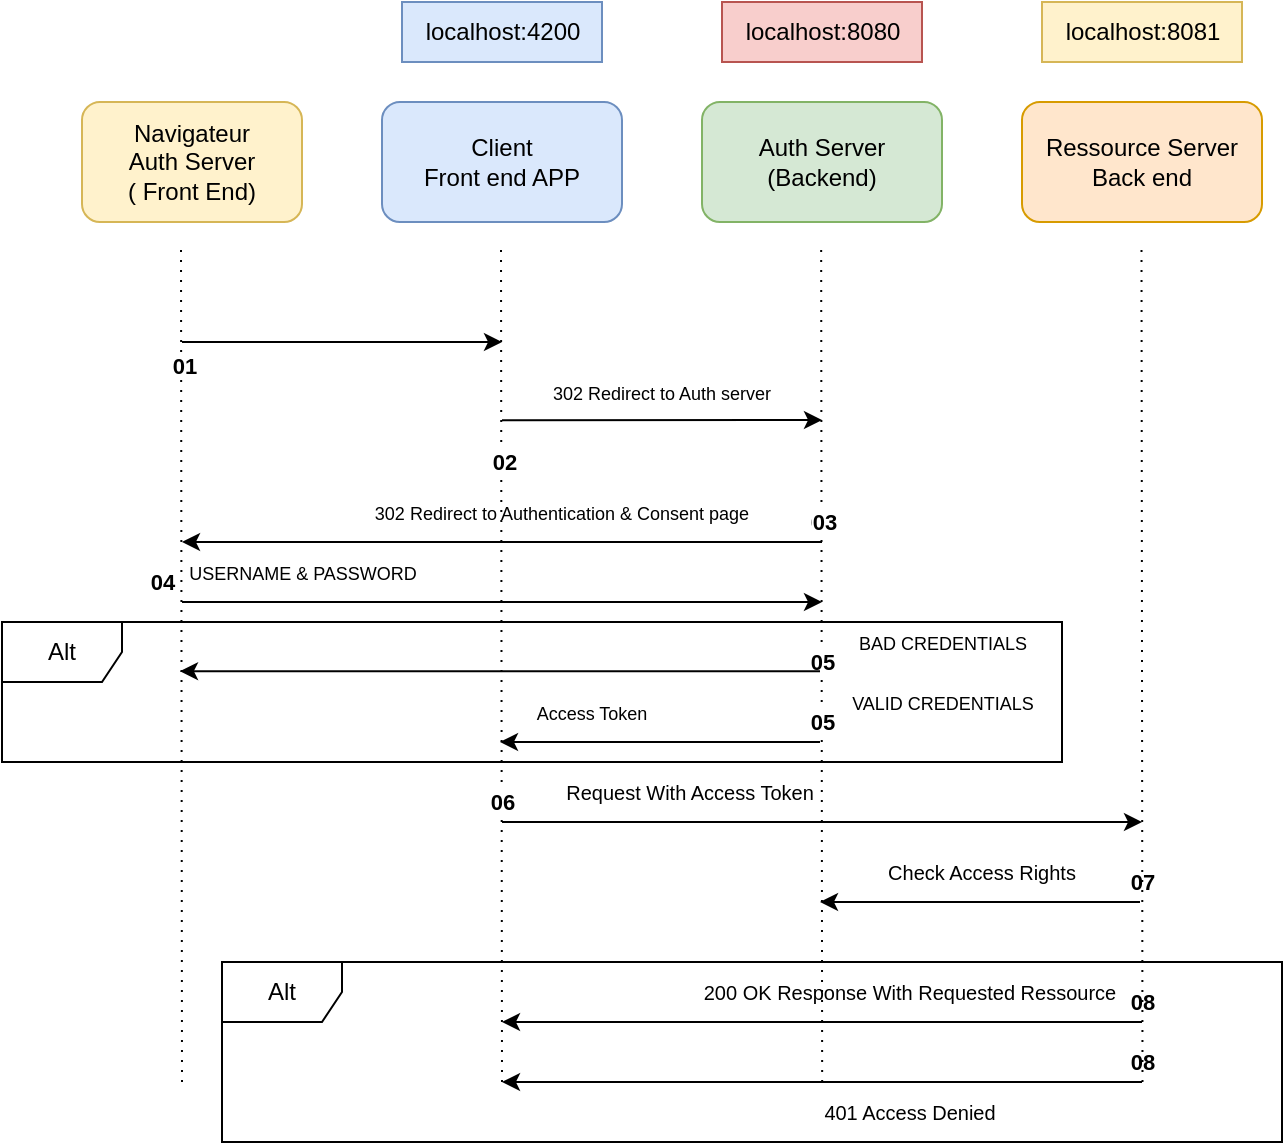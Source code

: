<mxfile version="21.8.0" type="github">
  <diagram name="Page-1" id="kMHyJMLCbTUqQQ_t_sem">
    <mxGraphModel dx="956" dy="547" grid="1" gridSize="10" guides="1" tooltips="1" connect="1" arrows="1" fold="1" page="1" pageScale="1" pageWidth="827" pageHeight="1169" math="0" shadow="0">
      <root>
        <mxCell id="0" />
        <mxCell id="1" parent="0" />
        <mxCell id="_KKpc1UPN2DNUgEClp_1-2" value="" style="endArrow=none;dashed=1;html=1;dashPattern=1 4;strokeWidth=1;rounded=0;" parent="1" edge="1">
          <mxGeometry width="50" height="50" relative="1" as="geometry">
            <mxPoint x="160" y="600" as="sourcePoint" />
            <mxPoint x="159.5" y="180" as="targetPoint" />
          </mxGeometry>
        </mxCell>
        <mxCell id="_KKpc1UPN2DNUgEClp_1-3" value="&lt;div style=&quot;&quot;&gt;&lt;span style=&quot;background-color: initial;&quot;&gt;Navigateur&lt;/span&gt;&lt;/div&gt;&lt;div style=&quot;&quot;&gt;&lt;span style=&quot;background-color: initial;&quot;&gt;Auth Server&lt;/span&gt;&lt;/div&gt;&lt;div style=&quot;&quot;&gt;&lt;span style=&quot;background-color: initial;&quot;&gt;( Front&amp;nbsp;&lt;/span&gt;&lt;span style=&quot;background-color: initial;&quot;&gt;End)&lt;/span&gt;&lt;/div&gt;" style="rounded=1;whiteSpace=wrap;html=1;fillColor=#fff2cc;strokeColor=#d6b656;align=center;" parent="1" vertex="1">
          <mxGeometry x="110" y="110" width="110" height="60" as="geometry" />
        </mxCell>
        <mxCell id="_KKpc1UPN2DNUgEClp_1-4" value="Client&lt;br&gt;Front end APP" style="rounded=1;whiteSpace=wrap;html=1;fillColor=#dae8fc;strokeColor=#6c8ebf;" parent="1" vertex="1">
          <mxGeometry x="260" y="110" width="120" height="60" as="geometry" />
        </mxCell>
        <mxCell id="_KKpc1UPN2DNUgEClp_1-5" value="Auth Server&lt;br&gt;(Backend)" style="rounded=1;whiteSpace=wrap;html=1;fillColor=#d5e8d4;strokeColor=#82b366;" parent="1" vertex="1">
          <mxGeometry x="420" y="110" width="120" height="60" as="geometry" />
        </mxCell>
        <mxCell id="_KKpc1UPN2DNUgEClp_1-6" value="Ressource Server&lt;br&gt;Back end" style="rounded=1;whiteSpace=wrap;html=1;fillColor=#ffe6cc;strokeColor=#d79b00;" parent="1" vertex="1">
          <mxGeometry x="580" y="110" width="120" height="60" as="geometry" />
        </mxCell>
        <mxCell id="_KKpc1UPN2DNUgEClp_1-7" value="" style="endArrow=none;dashed=1;html=1;dashPattern=1 4;strokeWidth=1;rounded=0;" parent="1" edge="1">
          <mxGeometry width="50" height="50" relative="1" as="geometry">
            <mxPoint x="320" y="600" as="sourcePoint" />
            <mxPoint x="319.5" y="180" as="targetPoint" />
          </mxGeometry>
        </mxCell>
        <mxCell id="_KKpc1UPN2DNUgEClp_1-12" value="&lt;b&gt;01&lt;/b&gt;" style="edgeLabel;html=1;align=center;verticalAlign=middle;resizable=0;points=[];" parent="_KKpc1UPN2DNUgEClp_1-7" vertex="1" connectable="0">
          <mxGeometry x="0.637" y="-4" relative="1" as="geometry">
            <mxPoint x="-163" y="-14" as="offset" />
          </mxGeometry>
        </mxCell>
        <mxCell id="YJoskM3-cEyhgI3DCocY-47" value="&lt;b&gt;01&lt;/b&gt;" style="edgeLabel;html=1;align=center;verticalAlign=middle;resizable=0;points=[];" vertex="1" connectable="0" parent="_KKpc1UPN2DNUgEClp_1-7">
          <mxGeometry x="0.637" y="-4" relative="1" as="geometry">
            <mxPoint x="156" y="64" as="offset" />
          </mxGeometry>
        </mxCell>
        <mxCell id="_KKpc1UPN2DNUgEClp_1-8" value="" style="endArrow=none;dashed=1;html=1;dashPattern=1 4;strokeWidth=1;rounded=0;" parent="1" edge="1">
          <mxGeometry width="50" height="50" relative="1" as="geometry">
            <mxPoint x="480.08" y="600" as="sourcePoint" />
            <mxPoint x="479.58" y="180" as="targetPoint" />
          </mxGeometry>
        </mxCell>
        <mxCell id="_KKpc1UPN2DNUgEClp_1-13" value="&lt;b&gt;02&lt;/b&gt;" style="edgeLabel;html=1;align=center;verticalAlign=middle;resizable=0;points=[];" parent="_KKpc1UPN2DNUgEClp_1-8" vertex="1" connectable="0">
          <mxGeometry x="0.471" relative="1" as="geometry">
            <mxPoint x="-159" y="-1" as="offset" />
          </mxGeometry>
        </mxCell>
        <mxCell id="YJoskM3-cEyhgI3DCocY-40" value="&lt;font style=&quot;font-size: 9px;&quot;&gt;BAD CREDENTIALS&lt;/font&gt;" style="edgeLabel;html=1;align=center;verticalAlign=middle;resizable=0;points=[];" vertex="1" connectable="0" parent="_KKpc1UPN2DNUgEClp_1-8">
          <mxGeometry x="0.001" y="-3" relative="1" as="geometry">
            <mxPoint x="57" y="-10" as="offset" />
          </mxGeometry>
        </mxCell>
        <mxCell id="YJoskM3-cEyhgI3DCocY-42" value="&lt;font style=&quot;font-size: 9px;&quot;&gt;VALID CREDENTIALS&lt;/font&gt;" style="edgeLabel;html=1;align=center;verticalAlign=middle;resizable=0;points=[];" vertex="1" connectable="0" parent="_KKpc1UPN2DNUgEClp_1-8">
          <mxGeometry x="0.001" y="-3" relative="1" as="geometry">
            <mxPoint x="57" y="20" as="offset" />
          </mxGeometry>
        </mxCell>
        <mxCell id="YJoskM3-cEyhgI3DCocY-49" value="03" style="edgeLabel;html=1;align=center;verticalAlign=middle;resizable=0;points=[];fontStyle=1" vertex="1" connectable="0" parent="_KKpc1UPN2DNUgEClp_1-8">
          <mxGeometry x="0.333" y="-1" relative="1" as="geometry">
            <mxPoint as="offset" />
          </mxGeometry>
        </mxCell>
        <mxCell id="YJoskM3-cEyhgI3DCocY-50" value="&lt;b&gt;04&lt;/b&gt;" style="edgeLabel;html=1;align=center;verticalAlign=middle;resizable=0;points=[];" vertex="1" connectable="0" parent="_KKpc1UPN2DNUgEClp_1-8">
          <mxGeometry x="0.471" relative="1" as="geometry">
            <mxPoint x="-330" y="59" as="offset" />
          </mxGeometry>
        </mxCell>
        <mxCell id="YJoskM3-cEyhgI3DCocY-51" value="05" style="edgeLabel;html=1;align=center;verticalAlign=middle;resizable=0;points=[];fontStyle=1" vertex="1" connectable="0" parent="_KKpc1UPN2DNUgEClp_1-8">
          <mxGeometry x="0.333" y="-1" relative="1" as="geometry">
            <mxPoint x="-1" y="70" as="offset" />
          </mxGeometry>
        </mxCell>
        <mxCell id="YJoskM3-cEyhgI3DCocY-52" value="05" style="edgeLabel;html=1;align=center;verticalAlign=middle;resizable=0;points=[];fontStyle=1" vertex="1" connectable="0" parent="_KKpc1UPN2DNUgEClp_1-8">
          <mxGeometry x="0.333" y="-1" relative="1" as="geometry">
            <mxPoint x="-1" y="100" as="offset" />
          </mxGeometry>
        </mxCell>
        <mxCell id="YJoskM3-cEyhgI3DCocY-53" value="06" style="edgeLabel;html=1;align=center;verticalAlign=middle;resizable=0;points=[];fontStyle=1" vertex="1" connectable="0" parent="_KKpc1UPN2DNUgEClp_1-8">
          <mxGeometry x="0.333" y="-1" relative="1" as="geometry">
            <mxPoint x="-161" y="140" as="offset" />
          </mxGeometry>
        </mxCell>
        <mxCell id="YJoskM3-cEyhgI3DCocY-54" value="07" style="edgeLabel;html=1;align=center;verticalAlign=middle;resizable=0;points=[];fontStyle=1" vertex="1" connectable="0" parent="_KKpc1UPN2DNUgEClp_1-8">
          <mxGeometry x="0.333" y="-1" relative="1" as="geometry">
            <mxPoint x="159" y="180" as="offset" />
          </mxGeometry>
        </mxCell>
        <mxCell id="YJoskM3-cEyhgI3DCocY-59" value="08" style="edgeLabel;html=1;align=center;verticalAlign=middle;resizable=0;points=[];fontStyle=1" vertex="1" connectable="0" parent="_KKpc1UPN2DNUgEClp_1-8">
          <mxGeometry x="0.333" y="-1" relative="1" as="geometry">
            <mxPoint x="159" y="240" as="offset" />
          </mxGeometry>
        </mxCell>
        <mxCell id="YJoskM3-cEyhgI3DCocY-61" value="08" style="edgeLabel;html=1;align=center;verticalAlign=middle;resizable=0;points=[];fontStyle=1" vertex="1" connectable="0" parent="_KKpc1UPN2DNUgEClp_1-8">
          <mxGeometry x="0.333" y="-1" relative="1" as="geometry">
            <mxPoint x="159" y="270" as="offset" />
          </mxGeometry>
        </mxCell>
        <mxCell id="_KKpc1UPN2DNUgEClp_1-9" value="" style="endArrow=none;dashed=1;html=1;dashPattern=1 4;strokeWidth=1;rounded=0;" parent="1" edge="1">
          <mxGeometry width="50" height="50" relative="1" as="geometry">
            <mxPoint x="640.25" y="600" as="sourcePoint" />
            <mxPoint x="639.75" y="180" as="targetPoint" />
          </mxGeometry>
        </mxCell>
        <mxCell id="_KKpc1UPN2DNUgEClp_1-10" value="" style="endArrow=classic;html=1;rounded=0;" parent="1" edge="1">
          <mxGeometry width="50" height="50" relative="1" as="geometry">
            <mxPoint x="160" y="230" as="sourcePoint" />
            <mxPoint x="320" y="230" as="targetPoint" />
          </mxGeometry>
        </mxCell>
        <mxCell id="_KKpc1UPN2DNUgEClp_1-11" value="" style="endArrow=classic;html=1;rounded=0;" parent="1" edge="1">
          <mxGeometry width="50" height="50" relative="1" as="geometry">
            <mxPoint x="320" y="269.17" as="sourcePoint" />
            <mxPoint x="480" y="269" as="targetPoint" />
          </mxGeometry>
        </mxCell>
        <mxCell id="_KKpc1UPN2DNUgEClp_1-14" value="&lt;font style=&quot;font-size: 9px;&quot;&gt;302 Redirect to Auth server&lt;/font&gt;" style="text;html=1;strokeColor=none;fillColor=none;align=center;verticalAlign=middle;whiteSpace=wrap;rounded=0;" parent="1" vertex="1">
          <mxGeometry x="335" y="240" width="130" height="30" as="geometry" />
        </mxCell>
        <mxCell id="_KKpc1UPN2DNUgEClp_1-15" value="" style="endArrow=classic;html=1;rounded=0;" parent="1" edge="1">
          <mxGeometry width="50" height="50" relative="1" as="geometry">
            <mxPoint x="480" y="330" as="sourcePoint" />
            <mxPoint x="160" y="330" as="targetPoint" />
          </mxGeometry>
        </mxCell>
        <mxCell id="_KKpc1UPN2DNUgEClp_1-16" value="" style="endArrow=classic;html=1;rounded=0;" parent="1" edge="1">
          <mxGeometry width="50" height="50" relative="1" as="geometry">
            <mxPoint x="479" y="430" as="sourcePoint" />
            <mxPoint x="319" y="430" as="targetPoint" />
          </mxGeometry>
        </mxCell>
        <mxCell id="_KKpc1UPN2DNUgEClp_1-17" value="" style="endArrow=classic;html=1;rounded=0;" parent="1" edge="1">
          <mxGeometry width="50" height="50" relative="1" as="geometry">
            <mxPoint x="320" y="470" as="sourcePoint" />
            <mxPoint x="640" y="470" as="targetPoint" />
          </mxGeometry>
        </mxCell>
        <mxCell id="_KKpc1UPN2DNUgEClp_1-18" value="" style="endArrow=classic;html=1;rounded=0;" parent="1" edge="1">
          <mxGeometry width="50" height="50" relative="1" as="geometry">
            <mxPoint x="640" y="570" as="sourcePoint" />
            <mxPoint x="320" y="570" as="targetPoint" />
          </mxGeometry>
        </mxCell>
        <mxCell id="_KKpc1UPN2DNUgEClp_1-20" value="&lt;font style=&quot;font-size: 9px;&quot;&gt;302 Redirect to Authentication &amp;amp; Consent page&lt;/font&gt;" style="text;html=1;strokeColor=none;fillColor=none;align=center;verticalAlign=middle;whiteSpace=wrap;rounded=0;" parent="1" vertex="1">
          <mxGeometry x="250" y="300" width="200" height="30" as="geometry" />
        </mxCell>
        <mxCell id="_KKpc1UPN2DNUgEClp_1-22" value="&lt;font style=&quot;font-size: 9px;&quot;&gt;Access Token&lt;/font&gt;" style="text;html=1;strokeColor=none;fillColor=none;align=center;verticalAlign=middle;whiteSpace=wrap;rounded=0;" parent="1" vertex="1">
          <mxGeometry x="335" y="400" width="60" height="30" as="geometry" />
        </mxCell>
        <mxCell id="_KKpc1UPN2DNUgEClp_1-24" value="&lt;font size=&quot;1&quot;&gt;Request With Access Token&lt;/font&gt;" style="text;html=1;strokeColor=none;fillColor=none;align=center;verticalAlign=middle;whiteSpace=wrap;rounded=0;" parent="1" vertex="1">
          <mxGeometry x="349" y="440" width="130" height="30" as="geometry" />
        </mxCell>
        <mxCell id="_KKpc1UPN2DNUgEClp_1-25" value="&lt;font size=&quot;1&quot;&gt;200 OK Response With Requested Ressource&lt;/font&gt;" style="text;html=1;strokeColor=none;fillColor=none;align=center;verticalAlign=middle;whiteSpace=wrap;rounded=0;" parent="1" vertex="1">
          <mxGeometry x="414" y="540" width="220" height="30" as="geometry" />
        </mxCell>
        <mxCell id="YJoskM3-cEyhgI3DCocY-24" value="localhost:4200" style="text;html=1;align=center;verticalAlign=middle;resizable=0;points=[];autosize=1;strokeColor=#6c8ebf;fillColor=#dae8fc;" vertex="1" parent="1">
          <mxGeometry x="270" y="60" width="100" height="30" as="geometry" />
        </mxCell>
        <mxCell id="YJoskM3-cEyhgI3DCocY-25" value="localhost:8080" style="text;html=1;align=center;verticalAlign=middle;resizable=0;points=[];autosize=1;strokeColor=#b85450;fillColor=#f8cecc;" vertex="1" parent="1">
          <mxGeometry x="430" y="60" width="100" height="30" as="geometry" />
        </mxCell>
        <mxCell id="YJoskM3-cEyhgI3DCocY-26" value="localhost:8081" style="text;html=1;align=center;verticalAlign=middle;resizable=0;points=[];autosize=1;strokeColor=#d6b656;fillColor=#fff2cc;" vertex="1" parent="1">
          <mxGeometry x="590" y="60" width="100" height="30" as="geometry" />
        </mxCell>
        <mxCell id="YJoskM3-cEyhgI3DCocY-29" value="" style="endArrow=classic;html=1;rounded=0;" edge="1" parent="1">
          <mxGeometry width="50" height="50" relative="1" as="geometry">
            <mxPoint x="639" y="510" as="sourcePoint" />
            <mxPoint x="479" y="510" as="targetPoint" />
          </mxGeometry>
        </mxCell>
        <mxCell id="YJoskM3-cEyhgI3DCocY-32" value="Alt" style="shape=umlFrame;whiteSpace=wrap;html=1;pointerEvents=0;" vertex="1" parent="1">
          <mxGeometry x="70" y="370" width="530" height="70" as="geometry" />
        </mxCell>
        <mxCell id="YJoskM3-cEyhgI3DCocY-33" value="" style="endArrow=classic;html=1;rounded=0;" edge="1" parent="1">
          <mxGeometry width="50" height="50" relative="1" as="geometry">
            <mxPoint x="160" y="360" as="sourcePoint" />
            <mxPoint x="480" y="360" as="targetPoint" />
          </mxGeometry>
        </mxCell>
        <mxCell id="YJoskM3-cEyhgI3DCocY-36" value="" style="endArrow=classic;html=1;rounded=0;" edge="1" parent="1">
          <mxGeometry width="50" height="50" relative="1" as="geometry">
            <mxPoint x="640" y="600" as="sourcePoint" />
            <mxPoint x="320" y="600" as="targetPoint" />
          </mxGeometry>
        </mxCell>
        <mxCell id="YJoskM3-cEyhgI3DCocY-37" value="&lt;font size=&quot;1&quot;&gt;401 Access Denied&lt;/font&gt;" style="text;html=1;strokeColor=none;fillColor=none;align=center;verticalAlign=middle;whiteSpace=wrap;rounded=0;" vertex="1" parent="1">
          <mxGeometry x="414" y="600" width="220" height="30" as="geometry" />
        </mxCell>
        <mxCell id="YJoskM3-cEyhgI3DCocY-38" value="&lt;font style=&quot;font-size: 9px;&quot;&gt;USERNAME &amp;amp; PASSWORD&lt;/font&gt;" style="text;html=1;align=center;verticalAlign=middle;resizable=0;points=[];autosize=1;strokeColor=none;fillColor=none;" vertex="1" parent="1">
          <mxGeometry x="150" y="330" width="140" height="30" as="geometry" />
        </mxCell>
        <mxCell id="YJoskM3-cEyhgI3DCocY-39" value="" style="endArrow=classic;html=1;rounded=0;" edge="1" parent="1">
          <mxGeometry width="50" height="50" relative="1" as="geometry">
            <mxPoint x="479" y="394.58" as="sourcePoint" />
            <mxPoint x="159" y="394.58" as="targetPoint" />
          </mxGeometry>
        </mxCell>
        <mxCell id="YJoskM3-cEyhgI3DCocY-44" value="Alt" style="shape=umlFrame;whiteSpace=wrap;html=1;pointerEvents=0;" vertex="1" parent="1">
          <mxGeometry x="180" y="540" width="530" height="90" as="geometry" />
        </mxCell>
        <mxCell id="YJoskM3-cEyhgI3DCocY-58" value="&lt;font size=&quot;1&quot;&gt;Check Access Rights&lt;/font&gt;" style="text;html=1;strokeColor=none;fillColor=none;align=center;verticalAlign=middle;whiteSpace=wrap;rounded=0;" vertex="1" parent="1">
          <mxGeometry x="510" y="480" width="100" height="30" as="geometry" />
        </mxCell>
      </root>
    </mxGraphModel>
  </diagram>
</mxfile>
